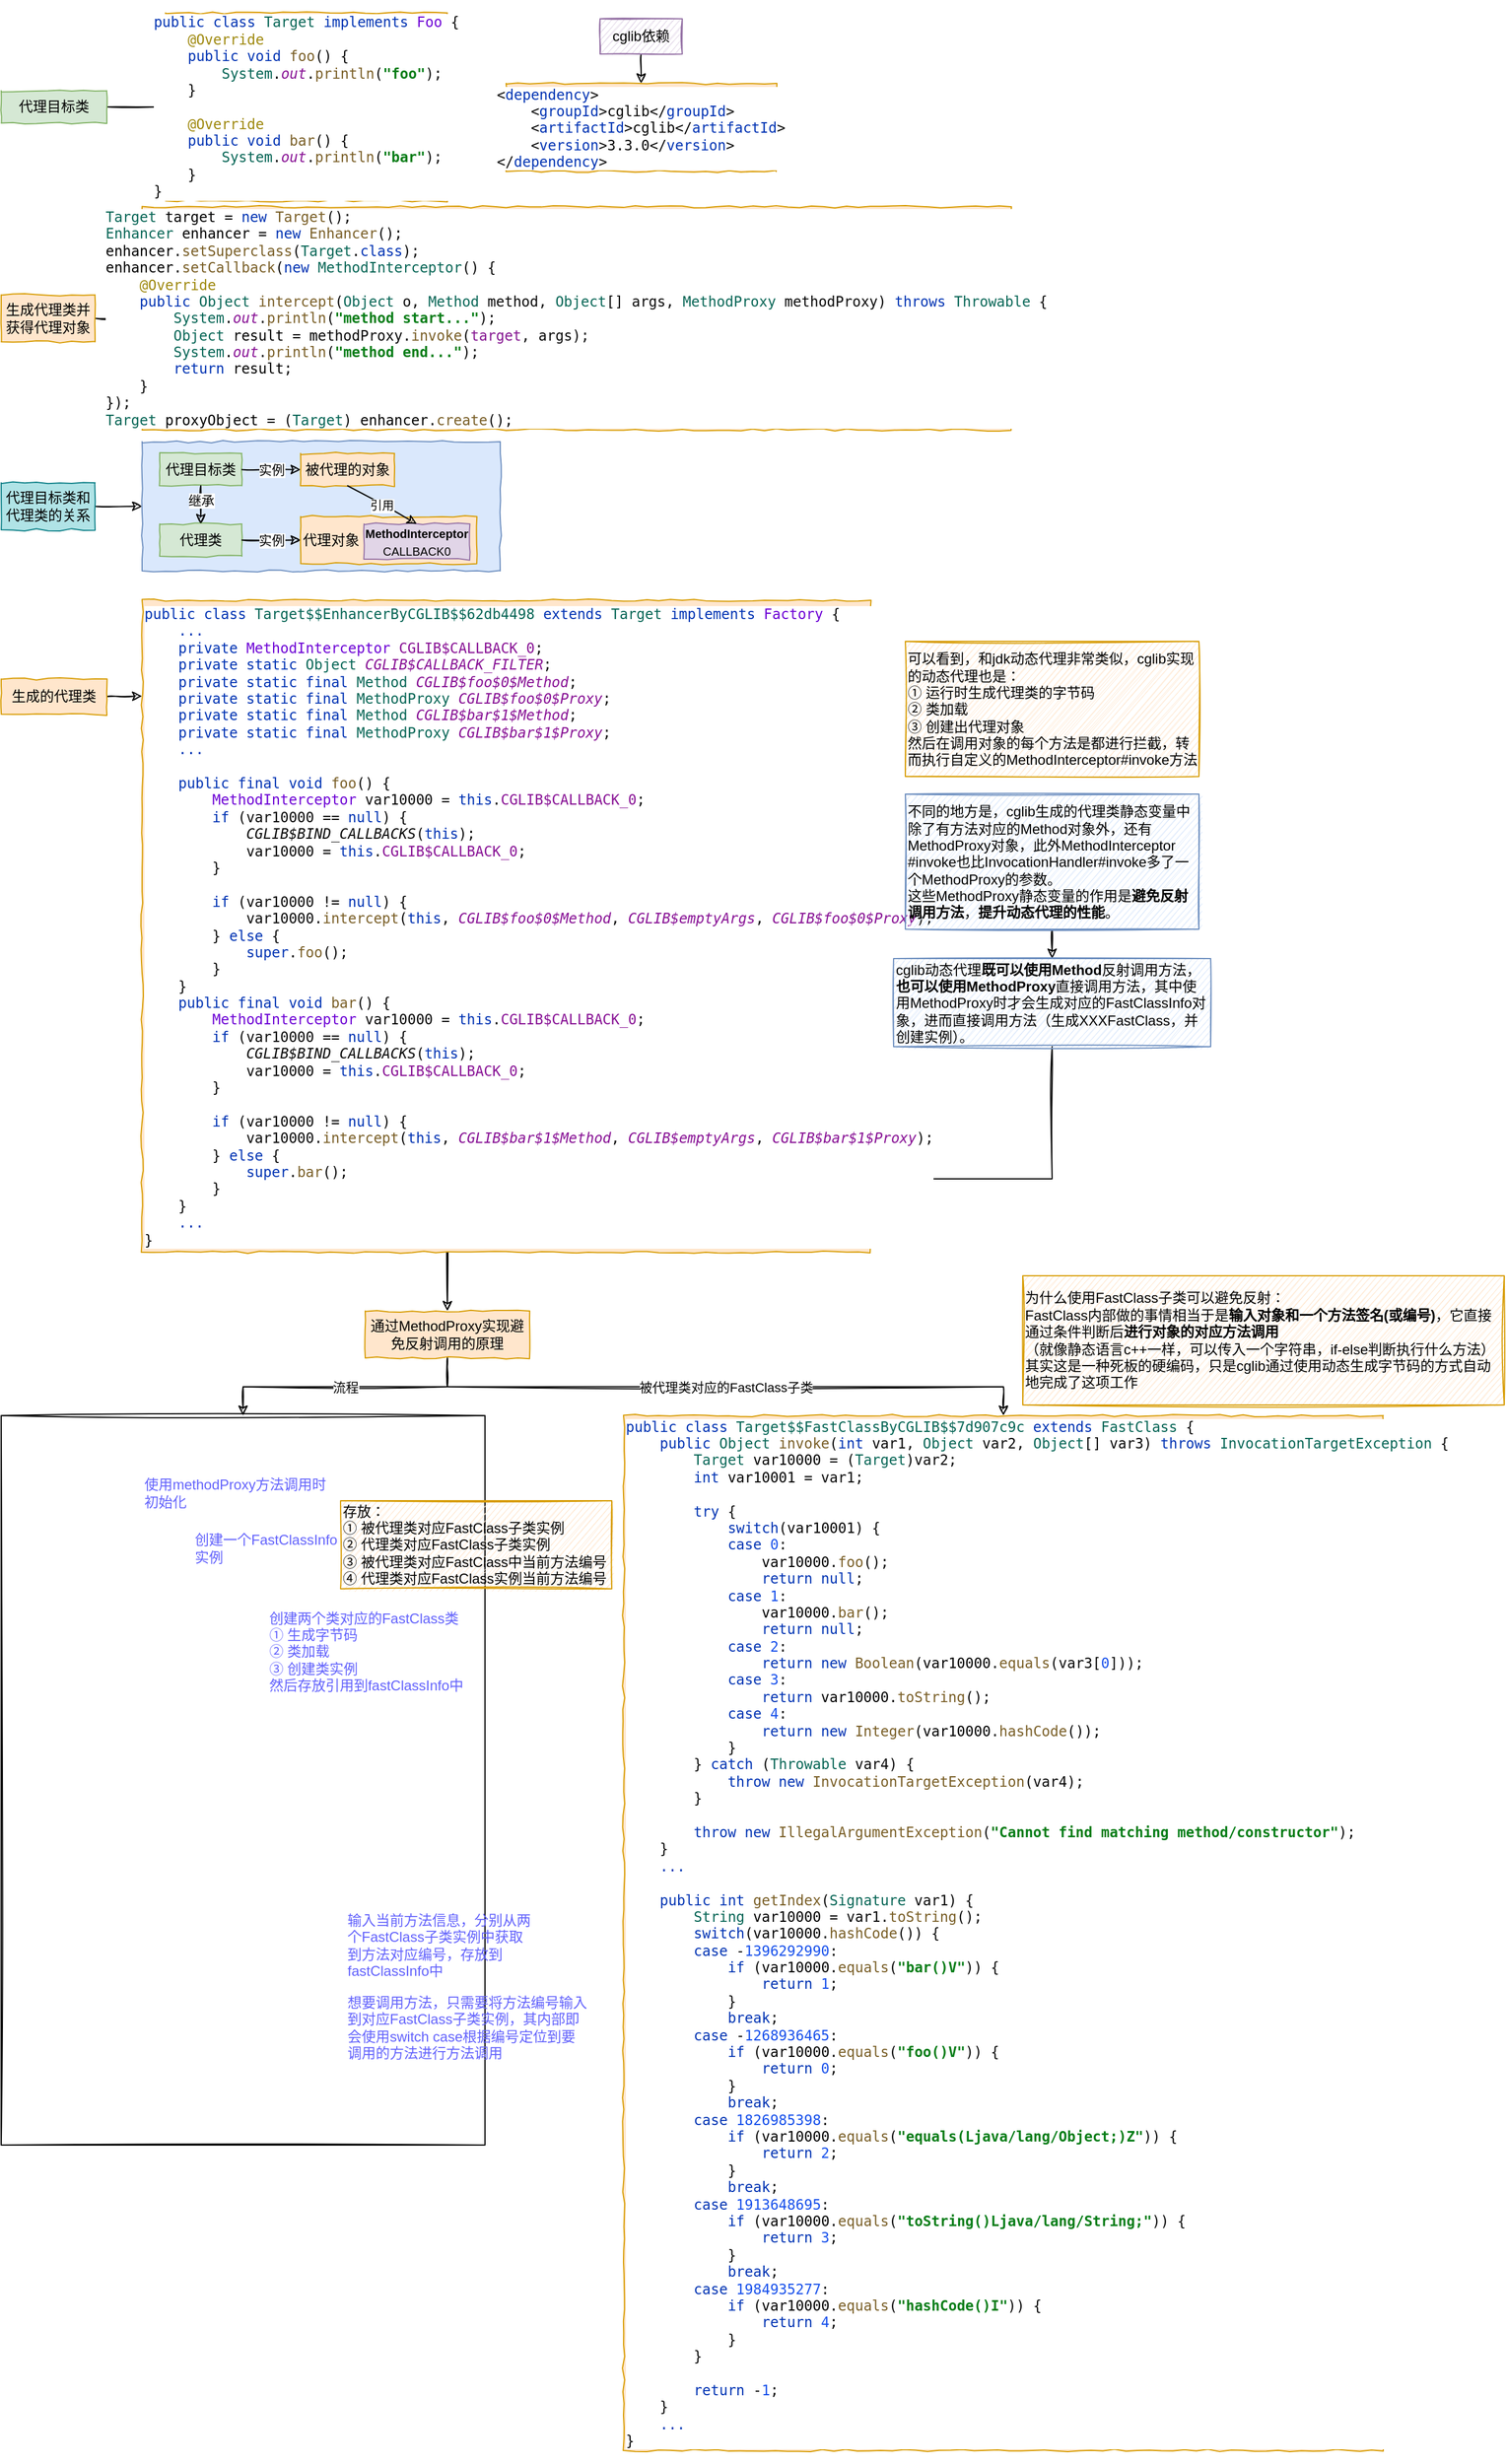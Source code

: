 <mxfile>
    <diagram id="gyhuzlX4sD1YpIZRbeLN" name="第 1 页">
        <mxGraphModel dx="1071" dy="782" grid="1" gridSize="10" guides="1" tooltips="1" connect="1" arrows="1" fold="1" page="1" pageScale="1" pageWidth="827" pageHeight="1169" math="0" shadow="0">
            <root>
                <mxCell id="0"/>
                <mxCell id="1" parent="0"/>
                <mxCell id="35" style="edgeStyle=orthogonalEdgeStyle;sketch=1;html=1;exitX=0.5;exitY=1;exitDx=0;exitDy=0;entryX=0.5;entryY=0;entryDx=0;entryDy=0;fontSize=11;rounded=0;" parent="1" source="32" target="34" edge="1">
                    <mxGeometry relative="1" as="geometry"/>
                </mxCell>
                <mxCell id="4" style="edgeStyle=none;html=1;exitX=1;exitY=0.5;exitDx=0;exitDy=0;entryX=0;entryY=0.5;entryDx=0;entryDy=0;fontSize=11;sketch=1;" parent="1" source="2" target="3" edge="1">
                    <mxGeometry relative="1" as="geometry"/>
                </mxCell>
                <mxCell id="2" value="代理目标类" style="rounded=0;whiteSpace=wrap;html=1;fillColor=#d5e8d4;strokeColor=#82b366;comic=1;" parent="1" vertex="1">
                    <mxGeometry x="40" y="81.25" width="90" height="27.5" as="geometry"/>
                </mxCell>
                <mxCell id="3" value="&lt;pre style=&quot;background-color: rgb(255 , 255 , 255)&quot;&gt;&lt;div style=&quot;color: rgb(8 , 8 , 8) ; font-family: &amp;#34;consolas&amp;#34; , monospace ; text-align: left&quot;&gt;&lt;pre style=&quot;font-family: &amp;#34;consolas&amp;#34; , monospace&quot;&gt;&lt;span style=&quot;color: #0033b3&quot;&gt;public class &lt;/span&gt;&lt;span style=&quot;color: #066555&quot;&gt;Target &lt;/span&gt;&lt;span style=&quot;color: #0033b3&quot;&gt;implements &lt;/span&gt;&lt;span style=&quot;color: #6c00d5&quot;&gt;Foo &lt;/span&gt;{&lt;br&gt;    &lt;span style=&quot;color: #9e880d&quot;&gt;@Override&lt;br&gt;&lt;/span&gt;&lt;span style=&quot;color: #9e880d&quot;&gt;    &lt;/span&gt;&lt;span style=&quot;color: #0033b3&quot;&gt;public void &lt;/span&gt;&lt;span style=&quot;color: #795e26&quot;&gt;foo&lt;/span&gt;() {&lt;br&gt;        &lt;span style=&quot;color: #066555&quot;&gt;System&lt;/span&gt;.&lt;span style=&quot;color: #871094 ; font-style: italic&quot;&gt;out&lt;/span&gt;.&lt;span style=&quot;color: #795e26&quot;&gt;println&lt;/span&gt;(&lt;span style=&quot;color: #067d17 ; font-weight: bold&quot;&gt;&quot;foo&quot;&lt;/span&gt;);&lt;br&gt;    }&lt;br&gt;&lt;br&gt;    &lt;span style=&quot;color: #9e880d&quot;&gt;@Override&lt;br&gt;&lt;/span&gt;&lt;span style=&quot;color: #9e880d&quot;&gt;    &lt;/span&gt;&lt;span style=&quot;color: #0033b3&quot;&gt;public void &lt;/span&gt;&lt;span style=&quot;color: #795e26&quot;&gt;bar&lt;/span&gt;() {&lt;br&gt;        &lt;span style=&quot;color: #066555&quot;&gt;System&lt;/span&gt;.&lt;span style=&quot;color: #871094 ; font-style: italic&quot;&gt;out&lt;/span&gt;.&lt;span style=&quot;color: #795e26&quot;&gt;println&lt;/span&gt;(&lt;span style=&quot;color: #067d17 ; font-weight: bold&quot;&gt;&quot;bar&quot;&lt;/span&gt;);&lt;br&gt;    }&lt;br&gt;}&lt;br&gt;&lt;/pre&gt;&lt;/div&gt;&lt;/pre&gt;" style="rounded=0;whiteSpace=wrap;html=1;fillColor=#ffe6cc;strokeColor=#d79b00;comic=1;" parent="1" vertex="1">
                    <mxGeometry x="180" y="15" width="240" height="160" as="geometry"/>
                </mxCell>
                <mxCell id="8" style="edgeStyle=none;sketch=1;html=1;exitX=0.5;exitY=1;exitDx=0;exitDy=0;entryX=0.5;entryY=0;entryDx=0;entryDy=0;fontSize=11;" parent="1" source="5" target="7" edge="1">
                    <mxGeometry relative="1" as="geometry"/>
                </mxCell>
                <mxCell id="5" value="cglib依赖" style="rounded=0;whiteSpace=wrap;html=1;fillColor=#e1d5e7;strokeColor=#9673a6;comic=1;sketch=1;" parent="1" vertex="1">
                    <mxGeometry x="550" y="20" width="70" height="30" as="geometry"/>
                </mxCell>
                <mxCell id="7" value="&lt;pre style=&quot;background-color: rgb(255 , 255 , 255)&quot;&gt;&lt;div style=&quot;color: rgb(8 , 8 , 8) ; font-family: &amp;#34;consolas&amp;#34; , monospace ; font-size: 11px ; text-align: left&quot;&gt;&lt;pre style=&quot;font-family: &amp;#34;consolas&amp;#34; , monospace ; font-size: 12px&quot;&gt;&lt;pre style=&quot;font-family: &amp;#34;consolas&amp;#34; , monospace&quot;&gt;&amp;lt;&lt;span style=&quot;color: #0033b3&quot;&gt;dependency&lt;/span&gt;&amp;gt;&lt;br&gt;    &amp;lt;&lt;span style=&quot;color: #0033b3&quot;&gt;groupId&lt;/span&gt;&amp;gt;cglib&amp;lt;/&lt;span style=&quot;color: #0033b3&quot;&gt;groupId&lt;/span&gt;&amp;gt;&lt;br&gt;    &amp;lt;&lt;span style=&quot;color: #0033b3&quot;&gt;artifactId&lt;/span&gt;&amp;gt;cglib&amp;lt;/&lt;span style=&quot;color: #0033b3&quot;&gt;artifactId&lt;/span&gt;&amp;gt;&lt;br&gt;    &amp;lt;&lt;span style=&quot;color: #0033b3&quot;&gt;version&lt;/span&gt;&amp;gt;3.3.0&amp;lt;/&lt;span style=&quot;color: #0033b3&quot;&gt;version&lt;/span&gt;&amp;gt;&lt;br&gt;&amp;lt;/&lt;span style=&quot;color: #0033b3&quot;&gt;dependency&lt;/span&gt;&amp;gt;&lt;/pre&gt;&lt;/pre&gt;&lt;/div&gt;&lt;/pre&gt;" style="rounded=0;whiteSpace=wrap;html=1;fillColor=#ffe6cc;strokeColor=#d79b00;comic=1;" parent="1" vertex="1">
                    <mxGeometry x="470" y="75" width="230" height="75" as="geometry"/>
                </mxCell>
                <mxCell id="11" style="edgeStyle=none;sketch=1;html=1;exitX=1;exitY=0.5;exitDx=0;exitDy=0;entryX=0;entryY=0.5;entryDx=0;entryDy=0;fontSize=11;" parent="1" source="9" target="10" edge="1">
                    <mxGeometry relative="1" as="geometry"/>
                </mxCell>
                <mxCell id="9" value="生成代理类并获得代理对象" style="rounded=0;whiteSpace=wrap;html=1;fillColor=#ffe6cc;strokeColor=#d79b00;comic=1;" parent="1" vertex="1">
                    <mxGeometry x="40" y="255" width="80" height="40" as="geometry"/>
                </mxCell>
                <mxCell id="10" value="&lt;pre style=&quot;background-color: rgb(255 , 255 , 255)&quot;&gt;&lt;div style=&quot;color: rgb(8 , 8 , 8) ; font-family: &amp;#34;consolas&amp;#34; , monospace ; font-size: 11px ; text-align: left&quot;&gt;&lt;pre style=&quot;font-family: &amp;#34;consolas&amp;#34; , monospace ; font-size: 12px&quot;&gt;&lt;pre style=&quot;font-family: &amp;#34;consolas&amp;#34; , monospace&quot;&gt;&lt;span style=&quot;color: #066555&quot;&gt;Target &lt;/span&gt;&lt;span style=&quot;color: #000000&quot;&gt;target &lt;/span&gt;= &lt;span style=&quot;color: #0033b3&quot;&gt;new &lt;/span&gt;&lt;span style=&quot;color: #795e26&quot;&gt;Target&lt;/span&gt;();&lt;br&gt;&lt;span style=&quot;color: #066555&quot;&gt;Enhancer &lt;/span&gt;&lt;span style=&quot;color: #000000&quot;&gt;enhancer &lt;/span&gt;= &lt;span style=&quot;color: #0033b3&quot;&gt;new &lt;/span&gt;&lt;span style=&quot;color: #795e26&quot;&gt;Enhancer&lt;/span&gt;();&lt;br&gt;&lt;span style=&quot;color: #000000&quot;&gt;enhancer&lt;/span&gt;.&lt;span style=&quot;color: #795e26&quot;&gt;setSuperclass&lt;/span&gt;(&lt;span style=&quot;color: #066555&quot;&gt;Target&lt;/span&gt;.&lt;span style=&quot;color: #0033b3&quot;&gt;class&lt;/span&gt;);&lt;br&gt;&lt;span style=&quot;color: #000000&quot;&gt;enhancer&lt;/span&gt;.&lt;span style=&quot;color: #795e26&quot;&gt;setCallback&lt;/span&gt;(&lt;span style=&quot;color: #0033b3&quot;&gt;new &lt;/span&gt;&lt;span style=&quot;color: #066555&quot;&gt;MethodInterceptor&lt;/span&gt;() {&lt;br&gt;    &lt;span style=&quot;color: #9e880d&quot;&gt;@Override&lt;br&gt;&lt;/span&gt;&lt;span style=&quot;color: #9e880d&quot;&gt;    &lt;/span&gt;&lt;span style=&quot;color: #0033b3&quot;&gt;public &lt;/span&gt;&lt;span style=&quot;color: #066555&quot;&gt;Object &lt;/span&gt;&lt;span style=&quot;color: #795e26&quot;&gt;intercept&lt;/span&gt;(&lt;span style=&quot;color: #066555&quot;&gt;Object &lt;/span&gt;o, &lt;span style=&quot;color: #066555&quot;&gt;Method &lt;/span&gt;method, &lt;span style=&quot;color: #066555&quot;&gt;Object&lt;/span&gt;[] args, &lt;span style=&quot;color: #066555&quot;&gt;MethodProxy &lt;/span&gt;methodProxy) &lt;span style=&quot;color: #0033b3&quot;&gt;throws &lt;/span&gt;&lt;span style=&quot;color: #066555&quot;&gt;Throwable &lt;/span&gt;{&lt;br&gt;        &lt;span style=&quot;color: #066555&quot;&gt;System&lt;/span&gt;.&lt;span style=&quot;color: #871094 ; font-style: italic&quot;&gt;out&lt;/span&gt;.&lt;span style=&quot;color: #795e26&quot;&gt;println&lt;/span&gt;(&lt;span style=&quot;color: #067d17 ; font-weight: bold&quot;&gt;&quot;method start...&quot;&lt;/span&gt;);&lt;br&gt;        &lt;span style=&quot;color: #066555&quot;&gt;Object &lt;/span&gt;&lt;span style=&quot;color: #000000&quot;&gt;result &lt;/span&gt;= methodProxy.&lt;span style=&quot;color: #795e26&quot;&gt;invoke&lt;/span&gt;(&lt;span style=&quot;color: #851691&quot;&gt;target&lt;/span&gt;, args);&lt;br&gt;        &lt;span style=&quot;color: #066555&quot;&gt;System&lt;/span&gt;.&lt;span style=&quot;color: #871094 ; font-style: italic&quot;&gt;out&lt;/span&gt;.&lt;span style=&quot;color: #795e26&quot;&gt;println&lt;/span&gt;(&lt;span style=&quot;color: #067d17 ; font-weight: bold&quot;&gt;&quot;method end...&quot;&lt;/span&gt;);&lt;br&gt;        &lt;span style=&quot;color: #0033b3&quot;&gt;return &lt;/span&gt;&lt;span style=&quot;color: #000000&quot;&gt;result&lt;/span&gt;;&lt;br&gt;    }&lt;br&gt;});&lt;br&gt;&lt;span style=&quot;color: #066555&quot;&gt;Target &lt;/span&gt;&lt;span style=&quot;color: #000000&quot;&gt;proxyObject &lt;/span&gt;= (&lt;span style=&quot;color: #066555&quot;&gt;Target&lt;/span&gt;) &lt;span style=&quot;color: #000000&quot;&gt;enhancer&lt;/span&gt;.&lt;span style=&quot;color: #795e26&quot;&gt;create&lt;/span&gt;();&lt;/pre&gt;&lt;/pre&gt;&lt;/div&gt;&lt;/pre&gt;" style="rounded=0;whiteSpace=wrap;html=1;fillColor=#ffe6cc;strokeColor=#d79b00;comic=1;" parent="1" vertex="1">
                    <mxGeometry x="160" y="180" width="740" height="190" as="geometry"/>
                </mxCell>
                <mxCell id="25" style="edgeStyle=none;sketch=1;html=1;exitX=1;exitY=0.5;exitDx=0;exitDy=0;entryX=0;entryY=0.5;entryDx=0;entryDy=0;fontSize=10;" parent="1" source="12" target="13" edge="1">
                    <mxGeometry relative="1" as="geometry"/>
                </mxCell>
                <mxCell id="12" value="代理目标类和代理类的关系" style="rounded=0;whiteSpace=wrap;html=1;fillColor=#b0e3e6;strokeColor=#0e8088;comic=1;" parent="1" vertex="1">
                    <mxGeometry x="40" y="415" width="80" height="40" as="geometry"/>
                </mxCell>
                <mxCell id="24" value="" style="group" parent="1" vertex="1" connectable="0">
                    <mxGeometry x="160" y="380" width="305" height="110" as="geometry"/>
                </mxCell>
                <mxCell id="13" value="" style="rounded=0;whiteSpace=wrap;html=1;fillColor=#dae8fc;strokeColor=#6c8ebf;comic=1;" parent="24" vertex="1">
                    <mxGeometry width="305" height="110" as="geometry"/>
                </mxCell>
                <mxCell id="14" value="代理目标类" style="rounded=0;whiteSpace=wrap;html=1;fillColor=#d5e8d4;strokeColor=#82b366;comic=1;" parent="24" vertex="1">
                    <mxGeometry x="15" y="10" width="70" height="27.5" as="geometry"/>
                </mxCell>
                <mxCell id="15" value="代理类" style="rounded=0;whiteSpace=wrap;html=1;fillColor=#d5e8d4;strokeColor=#82b366;comic=1;" parent="24" vertex="1">
                    <mxGeometry x="15" y="70" width="70" height="27.5" as="geometry"/>
                </mxCell>
                <mxCell id="16" value="继承" style="edgeStyle=none;sketch=1;html=1;exitX=0.5;exitY=1;exitDx=0;exitDy=0;entryX=0.5;entryY=0;entryDx=0;entryDy=0;fontSize=11;" parent="24" source="14" target="15" edge="1">
                    <mxGeometry x="-0.231" relative="1" as="geometry">
                        <mxPoint as="offset"/>
                    </mxGeometry>
                </mxCell>
                <mxCell id="18" value="被代理的对象" style="rounded=0;whiteSpace=wrap;html=1;fillColor=#ffe6cc;strokeColor=#d79b00;comic=1;" parent="24" vertex="1">
                    <mxGeometry x="135" y="10" width="80" height="27.5" as="geometry"/>
                </mxCell>
                <mxCell id="19" value="实例" style="edgeStyle=none;sketch=1;html=1;exitX=1;exitY=0.5;exitDx=0;exitDy=0;entryX=0;entryY=0.5;entryDx=0;entryDy=0;fontSize=11;" parent="24" source="14" target="18" edge="1">
                    <mxGeometry relative="1" as="geometry"/>
                </mxCell>
                <mxCell id="20" value="代理对象" style="rounded=0;whiteSpace=wrap;html=1;fillColor=#ffe6cc;strokeColor=#d79b00;comic=1;align=left;" parent="24" vertex="1">
                    <mxGeometry x="135" y="63.75" width="150" height="40" as="geometry"/>
                </mxCell>
                <mxCell id="21" value="实例" style="edgeStyle=none;sketch=1;html=1;exitX=1;exitY=0.5;exitDx=0;exitDy=0;entryX=0;entryY=0.5;entryDx=0;entryDy=0;fontSize=11;" parent="24" source="15" target="20" edge="1">
                    <mxGeometry relative="1" as="geometry"/>
                </mxCell>
                <mxCell id="22" value="&lt;font style=&quot;font-size: 10px&quot;&gt;&lt;b&gt;MethodInterceptor&lt;/b&gt;&lt;br&gt;CALLBACK0&lt;/font&gt;" style="rounded=0;whiteSpace=wrap;html=1;fillColor=#e1d5e7;strokeColor=#9673a6;comic=1;" parent="24" vertex="1">
                    <mxGeometry x="189" y="70" width="90" height="30" as="geometry"/>
                </mxCell>
                <mxCell id="23" value="引用" style="edgeStyle=none;sketch=1;html=1;exitX=0.5;exitY=1;exitDx=0;exitDy=0;entryX=0.5;entryY=0;entryDx=0;entryDy=0;fontSize=10;" parent="24" source="18" target="22" edge="1">
                    <mxGeometry relative="1" as="geometry"/>
                </mxCell>
                <mxCell id="28" style="edgeStyle=none;sketch=1;html=1;exitX=1;exitY=0.5;exitDx=0;exitDy=0;entryX=0;entryY=0.147;entryDx=0;entryDy=0;entryPerimeter=0;fontSize=11;" parent="1" source="26" target="27" edge="1">
                    <mxGeometry relative="1" as="geometry"/>
                </mxCell>
                <mxCell id="26" value="生成的代理类" style="rounded=0;whiteSpace=wrap;html=1;fillColor=#ffe6cc;strokeColor=#d79b00;comic=1;" parent="1" vertex="1">
                    <mxGeometry x="40" y="582" width="90" height="30" as="geometry"/>
                </mxCell>
                <mxCell id="27" value="&lt;pre style=&quot;background-color: rgb(255 , 255 , 255) ; font-family: &amp;#34;consolas&amp;#34; , monospace&quot;&gt;&lt;span style=&quot;color: rgb(8 , 8 , 8)&quot;&gt;&lt;span style=&quot;color: #0033b3&quot;&gt;public class &lt;/span&gt;&lt;span style=&quot;color: #066555&quot;&gt;Target$$EnhancerByCGLIB$$62db4498 &lt;/span&gt;&lt;span style=&quot;color: #0033b3&quot;&gt;extends &lt;/span&gt;&lt;span style=&quot;color: #066555&quot;&gt;Target &lt;/span&gt;&lt;span style=&quot;color: #0033b3&quot;&gt;implements &lt;/span&gt;&lt;span style=&quot;color: #6c00d5&quot;&gt;Factory &lt;/span&gt;{&lt;br&gt;    &lt;/span&gt;&lt;font color=&quot;#0033b3&quot; style=&quot;font-size: 12px&quot;&gt;...&lt;/font&gt;&lt;font color=&quot;#080808&quot; style=&quot;font-size: 12px&quot;&gt;&lt;br&gt;    &lt;/font&gt;&lt;span style=&quot;color: rgb(0 , 51 , 179)&quot;&gt;private &lt;/span&gt;&lt;span style=&quot;color: rgb(108 , 0 , 213)&quot;&gt;MethodInterceptor &lt;/span&gt;&lt;span style=&quot;color: rgb(135 , 16 , 148)&quot;&gt;CGLIB$CALLBACK_0&lt;/span&gt;&lt;font color=&quot;#080808&quot; style=&quot;font-size: 12px&quot;&gt;;&lt;br&gt;    &lt;/font&gt;&lt;span style=&quot;color: rgb(0 , 51 , 179)&quot;&gt;private static &lt;/span&gt;&lt;span style=&quot;color: rgb(6 , 101 , 85)&quot;&gt;Object &lt;/span&gt;&lt;span style=&quot;color: rgb(135 , 16 , 148) ; font-style: italic&quot;&gt;CGLIB$CALLBACK_FILTER&lt;/span&gt;&lt;font color=&quot;#080808&quot; style=&quot;font-size: 12px&quot;&gt;;&lt;br&gt;    &lt;/font&gt;&lt;span style=&quot;color: rgb(0 , 51 , 179)&quot;&gt;private static final &lt;/span&gt;&lt;span style=&quot;color: rgb(6 , 101 , 85)&quot;&gt;Method &lt;/span&gt;&lt;span style=&quot;color: rgb(135 , 16 , 148) ; font-style: italic&quot;&gt;CGLIB$foo$0$Method&lt;/span&gt;&lt;font color=&quot;#080808&quot; style=&quot;font-size: 12px&quot;&gt;;&lt;br&gt;    &lt;/font&gt;&lt;span style=&quot;color: rgb(0 , 51 , 179)&quot;&gt;private static final &lt;/span&gt;&lt;span style=&quot;color: rgb(6 , 101 , 85)&quot;&gt;MethodProxy &lt;/span&gt;&lt;span style=&quot;color: rgb(135 , 16 , 148) ; font-style: italic&quot;&gt;CGLIB$foo$0$Proxy&lt;/span&gt;&lt;font color=&quot;#080808&quot; style=&quot;font-size: 12px&quot;&gt;;&lt;/font&gt;&lt;font color=&quot;#080808&quot; style=&quot;font-size: 12px&quot;&gt;&lt;br&gt;    &lt;/font&gt;&lt;span style=&quot;color: rgb(0 , 51 , 179)&quot;&gt;private static final &lt;/span&gt;&lt;span style=&quot;color: rgb(6 , 101 , 85)&quot;&gt;Method &lt;/span&gt;&lt;span style=&quot;color: rgb(135 , 16 , 148) ; font-style: italic&quot;&gt;CGLIB$bar$1$Method&lt;/span&gt;&lt;font color=&quot;#080808&quot; style=&quot;font-size: 12px&quot;&gt;;&lt;br&gt;    &lt;/font&gt;&lt;span style=&quot;color: rgb(0 , 51 , 179)&quot;&gt;private static final &lt;/span&gt;&lt;span style=&quot;color: rgb(6 , 101 , 85)&quot;&gt;MethodProxy &lt;/span&gt;&lt;span style=&quot;color: rgb(135 , 16 , 148) ; font-style: italic&quot;&gt;CGLIB$bar$1$Proxy&lt;/span&gt;&lt;font color=&quot;#080808&quot; style=&quot;font-size: 12px&quot;&gt;;&lt;br&gt;    &lt;/font&gt;&lt;font color=&quot;#0033b3&quot; style=&quot;font-size: 12px&quot;&gt;...&lt;/font&gt;&lt;font color=&quot;#080808&quot; style=&quot;font-size: 12px&quot;&gt;&lt;br&gt;&lt;/font&gt;&lt;font color=&quot;#080808&quot; style=&quot;font-size: 12px&quot;&gt;&lt;br&gt;    &lt;/font&gt;&lt;span style=&quot;color: rgb(0 , 51 , 179)&quot;&gt;public final void &lt;/span&gt;&lt;span style=&quot;color: rgb(121 , 94 , 38)&quot;&gt;foo&lt;/span&gt;&lt;font color=&quot;#080808&quot; style=&quot;font-size: 12px&quot;&gt;() {&lt;br&gt;        &lt;/font&gt;&lt;span style=&quot;color: rgb(108 , 0 , 213)&quot;&gt;MethodInterceptor &lt;/span&gt;&lt;font color=&quot;#080808&quot; style=&quot;font-size: 12px&quot;&gt;var10000 = &lt;/font&gt;&lt;span style=&quot;color: rgb(0 , 51 , 179)&quot;&gt;this&lt;/span&gt;&lt;font color=&quot;#080808&quot; style=&quot;font-size: 12px&quot;&gt;.&lt;/font&gt;&lt;span style=&quot;color: rgb(135 , 16 , 148)&quot;&gt;CGLIB$CALLBACK_0&lt;/span&gt;&lt;font color=&quot;#080808&quot; style=&quot;font-size: 12px&quot;&gt;;&lt;br&gt;        &lt;/font&gt;&lt;span style=&quot;color: rgb(0 , 51 , 179)&quot;&gt;if &lt;/span&gt;&lt;font color=&quot;#080808&quot; style=&quot;font-size: 12px&quot;&gt;(var10000 == &lt;/font&gt;&lt;span style=&quot;color: rgb(0 , 51 , 179)&quot;&gt;null&lt;/span&gt;&lt;font color=&quot;#080808&quot; style=&quot;font-size: 12px&quot;&gt;) {&lt;br&gt;            &lt;/font&gt;&lt;span style=&quot;color: rgb(8 , 8 , 8) ; font-style: italic&quot;&gt;CGLIB$BIND_CALLBACKS&lt;/span&gt;&lt;font color=&quot;#080808&quot; style=&quot;font-size: 12px&quot;&gt;(&lt;/font&gt;&lt;span style=&quot;color: rgb(0 , 51 , 179)&quot;&gt;this&lt;/span&gt;&lt;font color=&quot;#080808&quot; style=&quot;font-size: 12px&quot;&gt;);&lt;br&gt;            var10000 = &lt;/font&gt;&lt;span style=&quot;color: rgb(0 , 51 , 179)&quot;&gt;this&lt;/span&gt;&lt;font color=&quot;#080808&quot; style=&quot;font-size: 12px&quot;&gt;.&lt;/font&gt;&lt;span style=&quot;color: rgb(135 , 16 , 148)&quot;&gt;CGLIB$CALLBACK_0&lt;/span&gt;&lt;font color=&quot;#080808&quot; style=&quot;font-size: 12px&quot;&gt;;&lt;br&gt;        }&lt;br&gt;&lt;br&gt;        &lt;/font&gt;&lt;span style=&quot;color: rgb(0 , 51 , 179)&quot;&gt;if &lt;/span&gt;&lt;font color=&quot;#080808&quot; style=&quot;font-size: 12px&quot;&gt;(var10000 != &lt;/font&gt;&lt;span style=&quot;color: rgb(0 , 51 , 179)&quot;&gt;null&lt;/span&gt;&lt;font color=&quot;#080808&quot; style=&quot;font-size: 12px&quot;&gt;) {&lt;br&gt;            var10000.&lt;/font&gt;&lt;span style=&quot;color: rgb(121 , 94 , 38)&quot;&gt;intercept&lt;/span&gt;&lt;font color=&quot;#080808&quot; style=&quot;font-size: 12px&quot;&gt;(&lt;/font&gt;&lt;span style=&quot;color: rgb(0 , 51 , 179)&quot;&gt;this&lt;/span&gt;&lt;font color=&quot;#080808&quot; style=&quot;font-size: 12px&quot;&gt;, &lt;/font&gt;&lt;span style=&quot;color: rgb(135 , 16 , 148) ; font-style: italic&quot;&gt;CGLIB$foo$0$Method&lt;/span&gt;&lt;font color=&quot;#080808&quot; style=&quot;font-size: 12px&quot;&gt;, &lt;/font&gt;&lt;span style=&quot;color: rgb(135 , 16 , 148) ; font-style: italic&quot;&gt;CGLIB$emptyArgs&lt;/span&gt;&lt;font color=&quot;#080808&quot; style=&quot;font-size: 12px&quot;&gt;, &lt;/font&gt;&lt;span style=&quot;color: rgb(135 , 16 , 148) ; font-style: italic&quot;&gt;CGLIB$foo$0$Proxy&lt;/span&gt;&lt;font color=&quot;#080808&quot; style=&quot;font-size: 12px&quot;&gt;);&lt;br&gt;        } &lt;/font&gt;&lt;span style=&quot;color: rgb(0 , 51 , 179)&quot;&gt;else &lt;/span&gt;&lt;font color=&quot;#080808&quot; style=&quot;font-size: 12px&quot;&gt;{&lt;br&gt;            &lt;/font&gt;&lt;span style=&quot;color: rgb(0 , 51 , 179)&quot;&gt;super&lt;/span&gt;&lt;font color=&quot;#080808&quot; style=&quot;font-size: 12px&quot;&gt;.&lt;/font&gt;&lt;span style=&quot;color: rgb(121 , 94 , 38)&quot;&gt;foo&lt;/span&gt;&lt;font color=&quot;#080808&quot; style=&quot;font-size: 12px&quot;&gt;();&lt;br&gt;        }&lt;br&gt;    }&lt;br&gt;    &lt;/font&gt;&lt;span style=&quot;color: rgb(0 , 51 , 179)&quot;&gt;public final void &lt;/span&gt;&lt;span style=&quot;color: rgb(121 , 94 , 38)&quot;&gt;bar&lt;/span&gt;&lt;font color=&quot;#080808&quot; style=&quot;font-size: 12px&quot;&gt;() {&lt;br&gt;        &lt;/font&gt;&lt;span style=&quot;color: rgb(108 , 0 , 213)&quot;&gt;MethodInterceptor &lt;/span&gt;&lt;font color=&quot;#080808&quot; style=&quot;font-size: 12px&quot;&gt;var10000 = &lt;/font&gt;&lt;span style=&quot;color: rgb(0 , 51 , 179)&quot;&gt;this&lt;/span&gt;&lt;font color=&quot;#080808&quot; style=&quot;font-size: 12px&quot;&gt;.&lt;/font&gt;&lt;span style=&quot;color: rgb(135 , 16 , 148)&quot;&gt;CGLIB$CALLBACK_0&lt;/span&gt;&lt;font color=&quot;#080808&quot; style=&quot;font-size: 12px&quot;&gt;;&lt;br&gt;        &lt;/font&gt;&lt;span style=&quot;color: rgb(0 , 51 , 179)&quot;&gt;if &lt;/span&gt;&lt;font color=&quot;#080808&quot; style=&quot;font-size: 12px&quot;&gt;(var10000 == &lt;/font&gt;&lt;span style=&quot;color: rgb(0 , 51 , 179)&quot;&gt;null&lt;/span&gt;&lt;font color=&quot;#080808&quot; style=&quot;font-size: 12px&quot;&gt;) {&lt;br&gt;            &lt;/font&gt;&lt;span style=&quot;color: rgb(8 , 8 , 8) ; font-style: italic&quot;&gt;CGLIB$BIND_CALLBACKS&lt;/span&gt;&lt;font color=&quot;#080808&quot; style=&quot;font-size: 12px&quot;&gt;(&lt;/font&gt;&lt;span style=&quot;color: rgb(0 , 51 , 179)&quot;&gt;this&lt;/span&gt;&lt;font color=&quot;#080808&quot; style=&quot;font-size: 12px&quot;&gt;);&lt;br&gt;            var10000 = &lt;/font&gt;&lt;span style=&quot;color: rgb(0 , 51 , 179)&quot;&gt;this&lt;/span&gt;&lt;font color=&quot;#080808&quot; style=&quot;font-size: 12px&quot;&gt;.&lt;/font&gt;&lt;span style=&quot;color: rgb(135 , 16 , 148)&quot;&gt;CGLIB$CALLBACK_0&lt;/span&gt;&lt;font color=&quot;#080808&quot; style=&quot;font-size: 12px&quot;&gt;;&lt;br&gt;        }&lt;br&gt;&lt;br&gt;        &lt;/font&gt;&lt;span style=&quot;color: rgb(0 , 51 , 179)&quot;&gt;if &lt;/span&gt;&lt;font color=&quot;#080808&quot; style=&quot;font-size: 12px&quot;&gt;(var10000 != &lt;/font&gt;&lt;span style=&quot;color: rgb(0 , 51 , 179)&quot;&gt;null&lt;/span&gt;&lt;font color=&quot;#080808&quot; style=&quot;font-size: 12px&quot;&gt;) {&lt;br&gt;            var10000.&lt;/font&gt;&lt;span style=&quot;color: rgb(121 , 94 , 38)&quot;&gt;intercept&lt;/span&gt;&lt;font color=&quot;#080808&quot; style=&quot;font-size: 12px&quot;&gt;(&lt;/font&gt;&lt;span style=&quot;color: rgb(0 , 51 , 179)&quot;&gt;this&lt;/span&gt;&lt;font color=&quot;#080808&quot; style=&quot;font-size: 12px&quot;&gt;, &lt;/font&gt;&lt;span style=&quot;color: rgb(135 , 16 , 148) ; font-style: italic&quot;&gt;CGLIB$bar$1$Method&lt;/span&gt;&lt;font color=&quot;#080808&quot; style=&quot;font-size: 12px&quot;&gt;, &lt;/font&gt;&lt;span style=&quot;color: rgb(135 , 16 , 148) ; font-style: italic&quot;&gt;CGLIB$emptyArgs&lt;/span&gt;&lt;font color=&quot;#080808&quot; style=&quot;font-size: 12px&quot;&gt;, &lt;/font&gt;&lt;span style=&quot;color: rgb(135 , 16 , 148) ; font-style: italic&quot;&gt;CGLIB$bar$1$Proxy&lt;/span&gt;&lt;font color=&quot;#080808&quot; style=&quot;font-size: 12px&quot;&gt;);&lt;br&gt;        } &lt;/font&gt;&lt;span style=&quot;color: rgb(0 , 51 , 179)&quot;&gt;else &lt;/span&gt;&lt;font color=&quot;#080808&quot; style=&quot;font-size: 12px&quot;&gt;{&lt;br&gt;            &lt;/font&gt;&lt;span style=&quot;color: rgb(0 , 51 , 179)&quot;&gt;super&lt;/span&gt;&lt;font color=&quot;#080808&quot; style=&quot;font-size: 12px&quot;&gt;.&lt;/font&gt;&lt;span style=&quot;color: rgb(121 , 94 , 38)&quot;&gt;bar&lt;/span&gt;&lt;font color=&quot;#080808&quot; style=&quot;font-size: 12px&quot;&gt;();&lt;br&gt;        }&lt;br&gt;    }&lt;br&gt;    &lt;/font&gt;&lt;font color=&quot;#0033b3&quot; style=&quot;font-size: 12px&quot;&gt;...&lt;/font&gt;&lt;font color=&quot;#080808&quot; style=&quot;font-size: 12px&quot;&gt;&lt;br&gt;}&lt;br&gt;&lt;/font&gt;&lt;/pre&gt;" style="rounded=0;whiteSpace=wrap;html=1;fillColor=#ffe6cc;strokeColor=#d79b00;comic=1;align=left;" parent="1" vertex="1">
                    <mxGeometry x="160" y="515" width="620" height="555" as="geometry"/>
                </mxCell>
                <mxCell id="29" value="可以看到，和jdk动态代理非常类似，cglib实现的动态代理也是：&lt;br&gt;① 运行时生成代理类的字节码&lt;br&gt;② 类加载&lt;br&gt;③ 创建出代理对象&lt;br&gt;然后在调用对象的每个方法是都进行拦截，转而执行自定义的MethodInterceptor#invoke方法" style="rounded=0;whiteSpace=wrap;html=1;fillColor=#ffe6cc;strokeColor=#d79b00;comic=1;sketch=1;align=left;" parent="1" vertex="1">
                    <mxGeometry x="810" y="550" width="250" height="115" as="geometry"/>
                </mxCell>
                <mxCell id="33" style="edgeStyle=none;sketch=1;html=1;exitX=0.5;exitY=1;exitDx=0;exitDy=0;entryX=0.5;entryY=0;entryDx=0;entryDy=0;fontSize=11;" parent="1" source="30" target="32" edge="1">
                    <mxGeometry relative="1" as="geometry"/>
                </mxCell>
                <mxCell id="30" value="&lt;font style=&quot;font-size: 12px&quot;&gt;不同的地方是，cglib生成的代理类静态变量中除了有方法对应的Method对象外，还有MethodProxy对象，此外MethodInterceptor #invoke也比InvocationHandler#invoke多了一个MethodProxy的参数。&lt;br&gt;这些MethodProxy静态变量的作用是&lt;b&gt;避免反射调用方法&lt;/b&gt;，&lt;b&gt;提升动态代理的性能&lt;/b&gt;。&lt;/font&gt;" style="rounded=0;whiteSpace=wrap;html=1;fillColor=#dae8fc;strokeColor=#6c8ebf;comic=1;sketch=1;align=left;" parent="1" vertex="1">
                    <mxGeometry x="810" y="680" width="250" height="115" as="geometry"/>
                </mxCell>
                <mxCell id="32" value="cglib动态代理&lt;b&gt;既可以使用Method&lt;/b&gt;反射调用方法，&lt;b&gt;也可以使用MethodProxy&lt;/b&gt;直接调用方法，其中使用MethodProxy时才会生成对应的FastClassInfo对象，进而直接调用方法（生成XXXFastClass，并创建实例）。" style="rounded=0;whiteSpace=wrap;html=1;fillColor=#dae8fc;strokeColor=#6c8ebf;comic=1;sketch=1;align=left;" parent="1" vertex="1">
                    <mxGeometry x="800" y="820" width="270" height="75" as="geometry"/>
                </mxCell>
                <mxCell id="37" value="流程" style="rounded=0;sketch=1;html=1;exitX=0.5;exitY=1;exitDx=0;exitDy=0;entryX=0.5;entryY=0;entryDx=0;entryDy=0;fontSize=11;edgeStyle=orthogonalEdgeStyle;" parent="1" source="34" target="36" edge="1">
                    <mxGeometry relative="1" as="geometry"/>
                </mxCell>
                <mxCell id="45" value="&lt;font color=&quot;#000000&quot;&gt;被代理类对应的FastClass子类&lt;/font&gt;" style="edgeStyle=orthogonalEdgeStyle;rounded=0;sketch=1;html=1;exitX=0.5;exitY=1;exitDx=0;exitDy=0;entryX=0.5;entryY=0;entryDx=0;entryDy=0;fontSize=11;fontColor=#6262FC;" parent="1" source="34" target="44" edge="1">
                    <mxGeometry relative="1" as="geometry"/>
                </mxCell>
                <mxCell id="34" value="通过MethodProxy实现避免反射调用的原理" style="rounded=0;whiteSpace=wrap;html=1;fillColor=#ffe6cc;strokeColor=#d79b00;comic=1;" parent="1" vertex="1">
                    <mxGeometry x="350" y="1120" width="140" height="40" as="geometry"/>
                </mxCell>
                <mxCell id="36" value="" style="shape=image;imageAspect=0;aspect=fixed;verticalLabelPosition=bottom;verticalAlign=top;comic=1;sketch=1;fontSize=11;image=https://codereaper-image-bed.oss-cn-shenzhen.aliyuncs.com/img/image-20220810165851414.png;imageBorder=default;" parent="1" vertex="1">
                    <mxGeometry x="40" y="1209" width="412.01" height="621" as="geometry"/>
                </mxCell>
                <mxCell id="38" value="&lt;font color=&quot;#6262fc&quot; style=&quot;font-size: 12px&quot;&gt;使用methodProxy方法调用时初始化&lt;/font&gt;" style="rounded=0;whiteSpace=wrap;html=1;fillColor=none;strokeColor=none;comic=1;align=left;" parent="1" vertex="1">
                    <mxGeometry x="160" y="1260" width="165" height="30" as="geometry"/>
                </mxCell>
                <mxCell id="39" value="&lt;div style=&quot;text-align: left&quot;&gt;&lt;span style=&quot;color: rgb(98 , 98 , 252)&quot;&gt;创建一个FastClassInfo实例&lt;/span&gt;&lt;/div&gt;" style="rounded=0;whiteSpace=wrap;html=1;fillColor=none;strokeColor=none;comic=1;" parent="1" vertex="1">
                    <mxGeometry x="204.04" y="1306" width="130" height="31" as="geometry"/>
                </mxCell>
                <mxCell id="40" value="&lt;font style=&quot;font-size: 12px&quot;&gt;存放：&lt;br&gt;① 被代理类对应FastClass子类实例&lt;br&gt;② 代理类对应FastClass子类实例&lt;br&gt;③ 被代理类对应FastClass中当前方法编号&lt;br&gt;④ 代理类对应FastClass实例当前方法编号&lt;/font&gt;" style="rounded=0;whiteSpace=wrap;html=1;fillColor=#ffe6cc;strokeColor=#d79b00;comic=1;sketch=1;align=left;" parent="1" vertex="1">
                    <mxGeometry x="329.04" y="1281.5" width="230.96" height="75" as="geometry"/>
                </mxCell>
                <mxCell id="41" value="&lt;div style=&quot;text-align: left&quot;&gt;&lt;span style=&quot;color: rgb(98 , 98 , 252)&quot;&gt;&lt;font style=&quot;font-size: 12px&quot;&gt;创建两个类对应的FastClass类&lt;/font&gt;&lt;/span&gt;&lt;/div&gt;&lt;font color=&quot;#6262fc&quot; style=&quot;font-size: 12px&quot;&gt;&lt;div style=&quot;text-align: left&quot;&gt;① 生成字节码&lt;/div&gt;&lt;div style=&quot;text-align: left&quot;&gt;&lt;span&gt;② 类加载&lt;/span&gt;&lt;/div&gt;&lt;div style=&quot;text-align: left&quot;&gt;&lt;span&gt;③ 创建类实例&lt;/span&gt;&lt;/div&gt;&lt;div style=&quot;text-align: left&quot;&gt;然后存放引用到fastClassInfo中&lt;/div&gt;&lt;/font&gt;" style="rounded=0;whiteSpace=wrap;html=1;fillColor=none;strokeColor=none;comic=1;" parent="1" vertex="1">
                    <mxGeometry x="262.01" y="1370" width="177.99" height="80" as="geometry"/>
                </mxCell>
                <mxCell id="42" value="&lt;div style=&quot;text-align: left&quot;&gt;&lt;font color=&quot;#6262fc&quot; style=&quot;font-size: 12px&quot;&gt;输入当前方法信息，分别从两个FastClass子类实例中获取到方法对应编号，存放到fastClassInfo中&lt;/font&gt;&lt;/div&gt;" style="rounded=0;whiteSpace=wrap;html=1;fillColor=none;strokeColor=none;comic=1;" parent="1" vertex="1">
                    <mxGeometry x="334.0" y="1630" width="160" height="60" as="geometry"/>
                </mxCell>
                <mxCell id="43" value="&lt;div style=&quot;text-align: left&quot;&gt;&lt;font color=&quot;#6262fc&quot; style=&quot;font-size: 12px&quot;&gt;想要调用方法，只需要将方法编号输入到对应FastClass子类实例，其内部即会使用switch case根据编号定位到要调用的方法进行方法调用&lt;/font&gt;&lt;/div&gt;" style="rounded=0;whiteSpace=wrap;html=1;fillColor=none;strokeColor=none;comic=1;" parent="1" vertex="1">
                    <mxGeometry x="334" y="1700" width="206" height="60" as="geometry"/>
                </mxCell>
                <mxCell id="44" value="&lt;pre style=&quot;background-color: rgb(255 , 255 , 255) ; font-family: &amp;#34;consolas&amp;#34; , monospace&quot;&gt;&lt;pre style=&quot;font-family: &amp;#34;consolas&amp;#34; , monospace&quot;&gt;&lt;span style=&quot;color: rgb(8 , 8 , 8)&quot;&gt;&lt;span style=&quot;color: #0033b3&quot;&gt;public class &lt;/span&gt;&lt;span style=&quot;color: #066555&quot;&gt;Target$$FastClassByCGLIB$$7d907c9c &lt;/span&gt;&lt;span style=&quot;color: #0033b3&quot;&gt;extends &lt;/span&gt;&lt;span style=&quot;color: #066555&quot;&gt;FastClass &lt;/span&gt;{&lt;br&gt;    &lt;span style=&quot;color: #0033b3&quot;&gt;public &lt;/span&gt;&lt;span style=&quot;color: #066555&quot;&gt;Object &lt;/span&gt;&lt;span style=&quot;color: #795e26&quot;&gt;invoke&lt;/span&gt;(&lt;span style=&quot;color: #0033b3&quot;&gt;int &lt;/span&gt;var1, &lt;span style=&quot;color: #066555&quot;&gt;Object &lt;/span&gt;var2, &lt;span style=&quot;color: #066555&quot;&gt;Object&lt;/span&gt;[] var3) &lt;span style=&quot;color: #0033b3&quot;&gt;throws &lt;/span&gt;&lt;span style=&quot;color: #066555&quot;&gt;InvocationTargetException &lt;/span&gt;{&lt;br&gt;        &lt;span style=&quot;color: #066555&quot;&gt;Target &lt;/span&gt;&lt;span style=&quot;color: #000000&quot;&gt;var10000 &lt;/span&gt;= (&lt;span style=&quot;color: #066555&quot;&gt;Target&lt;/span&gt;)var2;&lt;br&gt;        &lt;span style=&quot;color: #0033b3&quot;&gt;int &lt;/span&gt;&lt;span style=&quot;color: #000000&quot;&gt;var10001 &lt;/span&gt;= var1;&lt;br&gt;&lt;br&gt;        &lt;span style=&quot;color: #0033b3&quot;&gt;try &lt;/span&gt;{&lt;br&gt;            &lt;span style=&quot;color: #0033b3&quot;&gt;switch&lt;/span&gt;(&lt;span style=&quot;color: #000000&quot;&gt;var10001&lt;/span&gt;) {&lt;br&gt;            &lt;span style=&quot;color: #0033b3&quot;&gt;case &lt;/span&gt;&lt;span style=&quot;color: #1750eb&quot;&gt;0&lt;/span&gt;:&lt;br&gt;                &lt;span style=&quot;color: #000000&quot;&gt;var10000&lt;/span&gt;.&lt;span style=&quot;color: #795e26&quot;&gt;foo&lt;/span&gt;();&lt;br&gt;                &lt;span style=&quot;color: #0033b3&quot;&gt;return null&lt;/span&gt;;&lt;br&gt;            &lt;span style=&quot;color: #0033b3&quot;&gt;case &lt;/span&gt;&lt;span style=&quot;color: #1750eb&quot;&gt;1&lt;/span&gt;:&lt;br&gt;                &lt;span style=&quot;color: #000000&quot;&gt;var10000&lt;/span&gt;.&lt;span style=&quot;color: #795e26&quot;&gt;bar&lt;/span&gt;();&lt;br&gt;                &lt;span style=&quot;color: #0033b3&quot;&gt;return null&lt;/span&gt;;&lt;br&gt;            &lt;span style=&quot;color: #0033b3&quot;&gt;case &lt;/span&gt;&lt;span style=&quot;color: #1750eb&quot;&gt;2&lt;/span&gt;:&lt;br&gt;                &lt;span style=&quot;color: #0033b3&quot;&gt;return new &lt;/span&gt;&lt;span style=&quot;color: #795e26&quot;&gt;Boolean&lt;/span&gt;(&lt;span style=&quot;color: #000000&quot;&gt;var10000&lt;/span&gt;.&lt;span style=&quot;color: #795e26&quot;&gt;equals&lt;/span&gt;(var3[&lt;span style=&quot;color: #1750eb&quot;&gt;0&lt;/span&gt;]));&lt;br&gt;            &lt;span style=&quot;color: #0033b3&quot;&gt;case &lt;/span&gt;&lt;span style=&quot;color: #1750eb&quot;&gt;3&lt;/span&gt;:&lt;br&gt;                &lt;span style=&quot;color: #0033b3&quot;&gt;return &lt;/span&gt;&lt;span style=&quot;color: #000000&quot;&gt;var10000&lt;/span&gt;.&lt;span style=&quot;color: #795e26&quot;&gt;toString&lt;/span&gt;();&lt;br&gt;            &lt;span style=&quot;color: #0033b3&quot;&gt;case &lt;/span&gt;&lt;span style=&quot;color: #1750eb&quot;&gt;4&lt;/span&gt;:&lt;br&gt;                &lt;span style=&quot;color: #0033b3&quot;&gt;return new &lt;/span&gt;&lt;span style=&quot;color: #795e26&quot;&gt;Integer&lt;/span&gt;(&lt;span style=&quot;color: #000000&quot;&gt;var10000&lt;/span&gt;.&lt;span style=&quot;color: #795e26&quot;&gt;hashCode&lt;/span&gt;());&lt;br&gt;            }&lt;br&gt;        } &lt;span style=&quot;color: #0033b3&quot;&gt;catch &lt;/span&gt;(&lt;span style=&quot;color: #066555&quot;&gt;Throwable &lt;/span&gt;var4) {&lt;br&gt;            &lt;span style=&quot;color: #0033b3&quot;&gt;throw new &lt;/span&gt;&lt;span style=&quot;color: #795e26&quot;&gt;InvocationTargetException&lt;/span&gt;(var4);&lt;br&gt;        }&lt;br&gt;&lt;br&gt;        &lt;span style=&quot;color: #0033b3&quot;&gt;throw new &lt;/span&gt;&lt;span style=&quot;color: #795e26&quot;&gt;IllegalArgumentException&lt;/span&gt;(&lt;span style=&quot;color: #067d17 ; font-weight: bold&quot;&gt;&quot;Cannot find matching method/constructor&quot;&lt;/span&gt;);&lt;br&gt;    }&lt;br&gt;    &lt;/span&gt;&lt;font color=&quot;#0033b3&quot; style=&quot;font-size: 12px&quot;&gt;...&lt;/font&gt;&lt;font color=&quot;#080808&quot; style=&quot;font-size: 12px&quot;&gt;&lt;br&gt;&lt;br&gt;    &lt;/font&gt;&lt;span style=&quot;color: rgb(0 , 51 , 179)&quot;&gt;public int &lt;/span&gt;&lt;span style=&quot;color: rgb(121 , 94 , 38)&quot;&gt;getIndex&lt;/span&gt;&lt;font color=&quot;#080808&quot; style=&quot;font-size: 12px&quot;&gt;(&lt;/font&gt;&lt;span style=&quot;color: rgb(6 , 101 , 85)&quot;&gt;Signature &lt;/span&gt;&lt;font color=&quot;#080808&quot; style=&quot;font-size: 12px&quot;&gt;var1) {&lt;br&gt;        &lt;/font&gt;&lt;span style=&quot;color: rgb(6 , 101 , 85)&quot;&gt;String &lt;/span&gt;&lt;span style=&quot;color: rgb(0 , 0 , 0)&quot;&gt;var10000 &lt;/span&gt;&lt;font color=&quot;#080808&quot; style=&quot;font-size: 12px&quot;&gt;= var1.&lt;/font&gt;&lt;span style=&quot;color: rgb(121 , 94 , 38)&quot;&gt;toString&lt;/span&gt;&lt;font color=&quot;#080808&quot; style=&quot;font-size: 12px&quot;&gt;();&lt;br&gt;        &lt;/font&gt;&lt;span style=&quot;color: rgb(0 , 51 , 179)&quot;&gt;switch&lt;/span&gt;&lt;font color=&quot;#080808&quot; style=&quot;font-size: 12px&quot;&gt;(&lt;/font&gt;&lt;span style=&quot;color: rgb(0 , 0 , 0)&quot;&gt;var10000&lt;/span&gt;&lt;font color=&quot;#080808&quot; style=&quot;font-size: 12px&quot;&gt;.&lt;/font&gt;&lt;span style=&quot;color: rgb(121 , 94 , 38)&quot;&gt;hashCode&lt;/span&gt;&lt;font color=&quot;#080808&quot; style=&quot;font-size: 12px&quot;&gt;()) {&lt;br&gt;        &lt;/font&gt;&lt;span style=&quot;color: rgb(0 , 51 , 179)&quot;&gt;case &lt;/span&gt;&lt;font color=&quot;#080808&quot; style=&quot;font-size: 12px&quot;&gt;-&lt;/font&gt;&lt;span style=&quot;color: rgb(23 , 80 , 235)&quot;&gt;1396292990&lt;/span&gt;&lt;font color=&quot;#080808&quot; style=&quot;font-size: 12px&quot;&gt;:&lt;br&gt;            &lt;/font&gt;&lt;span style=&quot;color: rgb(0 , 51 , 179)&quot;&gt;if &lt;/span&gt;&lt;font color=&quot;#080808&quot; style=&quot;font-size: 12px&quot;&gt;(&lt;/font&gt;&lt;span style=&quot;color: rgb(0 , 0 , 0)&quot;&gt;var10000&lt;/span&gt;&lt;font color=&quot;#080808&quot; style=&quot;font-size: 12px&quot;&gt;.&lt;/font&gt;&lt;span style=&quot;color: rgb(121 , 94 , 38)&quot;&gt;equals&lt;/span&gt;&lt;font color=&quot;#080808&quot; style=&quot;font-size: 12px&quot;&gt;(&lt;/font&gt;&lt;span style=&quot;color: rgb(6 , 125 , 23) ; font-weight: bold&quot;&gt;&quot;bar()V&quot;&lt;/span&gt;&lt;font color=&quot;#080808&quot; style=&quot;font-size: 12px&quot;&gt;)) {&lt;br&gt;                &lt;/font&gt;&lt;span style=&quot;color: rgb(0 , 51 , 179)&quot;&gt;return &lt;/span&gt;&lt;span style=&quot;color: rgb(23 , 80 , 235)&quot;&gt;1&lt;/span&gt;&lt;font color=&quot;#080808&quot; style=&quot;font-size: 12px&quot;&gt;;&lt;br&gt;            }&lt;br&gt;            &lt;/font&gt;&lt;span style=&quot;color: rgb(0 , 51 , 179)&quot;&gt;break&lt;/span&gt;&lt;font color=&quot;#080808&quot; style=&quot;font-size: 12px&quot;&gt;;&lt;br&gt;        &lt;/font&gt;&lt;span style=&quot;color: rgb(0 , 51 , 179)&quot;&gt;case &lt;/span&gt;&lt;font color=&quot;#080808&quot; style=&quot;font-size: 12px&quot;&gt;-&lt;/font&gt;&lt;span style=&quot;color: rgb(23 , 80 , 235)&quot;&gt;1268936465&lt;/span&gt;&lt;font color=&quot;#080808&quot; style=&quot;font-size: 12px&quot;&gt;:&lt;br&gt;            &lt;/font&gt;&lt;span style=&quot;color: rgb(0 , 51 , 179)&quot;&gt;if &lt;/span&gt;&lt;font color=&quot;#080808&quot; style=&quot;font-size: 12px&quot;&gt;(&lt;/font&gt;&lt;span style=&quot;color: rgb(0 , 0 , 0)&quot;&gt;var10000&lt;/span&gt;&lt;font color=&quot;#080808&quot; style=&quot;font-size: 12px&quot;&gt;.&lt;/font&gt;&lt;span style=&quot;color: rgb(121 , 94 , 38)&quot;&gt;equals&lt;/span&gt;&lt;font color=&quot;#080808&quot; style=&quot;font-size: 12px&quot;&gt;(&lt;/font&gt;&lt;span style=&quot;color: rgb(6 , 125 , 23) ; font-weight: bold&quot;&gt;&quot;foo()V&quot;&lt;/span&gt;&lt;font color=&quot;#080808&quot; style=&quot;font-size: 12px&quot;&gt;)) {&lt;br&gt;                &lt;/font&gt;&lt;span style=&quot;color: rgb(0 , 51 , 179)&quot;&gt;return &lt;/span&gt;&lt;span style=&quot;color: rgb(23 , 80 , 235)&quot;&gt;0&lt;/span&gt;&lt;font color=&quot;#080808&quot; style=&quot;font-size: 12px&quot;&gt;;&lt;br&gt;            }&lt;br&gt;            &lt;/font&gt;&lt;span style=&quot;color: rgb(0 , 51 , 179)&quot;&gt;break&lt;/span&gt;&lt;font color=&quot;#080808&quot; style=&quot;font-size: 12px&quot;&gt;;&lt;br&gt;        &lt;/font&gt;&lt;span style=&quot;color: rgb(0 , 51 , 179)&quot;&gt;case &lt;/span&gt;&lt;span style=&quot;color: rgb(23 , 80 , 235)&quot;&gt;1826985398&lt;/span&gt;&lt;font color=&quot;#080808&quot; style=&quot;font-size: 12px&quot;&gt;:&lt;br&gt;            &lt;/font&gt;&lt;span style=&quot;color: rgb(0 , 51 , 179)&quot;&gt;if &lt;/span&gt;&lt;font color=&quot;#080808&quot; style=&quot;font-size: 12px&quot;&gt;(&lt;/font&gt;&lt;span style=&quot;color: rgb(0 , 0 , 0)&quot;&gt;var10000&lt;/span&gt;&lt;font color=&quot;#080808&quot; style=&quot;font-size: 12px&quot;&gt;.&lt;/font&gt;&lt;span style=&quot;color: rgb(121 , 94 , 38)&quot;&gt;equals&lt;/span&gt;&lt;font color=&quot;#080808&quot; style=&quot;font-size: 12px&quot;&gt;(&lt;/font&gt;&lt;span style=&quot;color: rgb(6 , 125 , 23) ; font-weight: bold&quot;&gt;&quot;equals(Ljava/lang/Object;)Z&quot;&lt;/span&gt;&lt;font color=&quot;#080808&quot; style=&quot;font-size: 12px&quot;&gt;)) {&lt;br&gt;                &lt;/font&gt;&lt;span style=&quot;color: rgb(0 , 51 , 179)&quot;&gt;return &lt;/span&gt;&lt;span style=&quot;color: rgb(23 , 80 , 235)&quot;&gt;2&lt;/span&gt;&lt;font color=&quot;#080808&quot; style=&quot;font-size: 12px&quot;&gt;;&lt;br&gt;            }&lt;br&gt;            &lt;/font&gt;&lt;span style=&quot;color: rgb(0 , 51 , 179)&quot;&gt;break&lt;/span&gt;&lt;font color=&quot;#080808&quot; style=&quot;font-size: 12px&quot;&gt;;&lt;br&gt;        &lt;/font&gt;&lt;span style=&quot;color: rgb(0 , 51 , 179)&quot;&gt;case &lt;/span&gt;&lt;span style=&quot;color: rgb(23 , 80 , 235)&quot;&gt;1913648695&lt;/span&gt;&lt;font color=&quot;#080808&quot; style=&quot;font-size: 12px&quot;&gt;:&lt;br&gt;            &lt;/font&gt;&lt;span style=&quot;color: rgb(0 , 51 , 179)&quot;&gt;if &lt;/span&gt;&lt;font color=&quot;#080808&quot; style=&quot;font-size: 12px&quot;&gt;(&lt;/font&gt;&lt;span style=&quot;color: rgb(0 , 0 , 0)&quot;&gt;var10000&lt;/span&gt;&lt;font color=&quot;#080808&quot; style=&quot;font-size: 12px&quot;&gt;.&lt;/font&gt;&lt;span style=&quot;color: rgb(121 , 94 , 38)&quot;&gt;equals&lt;/span&gt;&lt;font color=&quot;#080808&quot; style=&quot;font-size: 12px&quot;&gt;(&lt;/font&gt;&lt;span style=&quot;color: rgb(6 , 125 , 23) ; font-weight: bold&quot;&gt;&quot;toString()Ljava/lang/String;&quot;&lt;/span&gt;&lt;font color=&quot;#080808&quot; style=&quot;font-size: 12px&quot;&gt;)) {&lt;br&gt;                &lt;/font&gt;&lt;span style=&quot;color: rgb(0 , 51 , 179)&quot;&gt;return &lt;/span&gt;&lt;span style=&quot;color: rgb(23 , 80 , 235)&quot;&gt;3&lt;/span&gt;&lt;font color=&quot;#080808&quot; style=&quot;font-size: 12px&quot;&gt;;&lt;br&gt;            }&lt;br&gt;            &lt;/font&gt;&lt;span style=&quot;color: rgb(0 , 51 , 179)&quot;&gt;break&lt;/span&gt;&lt;font color=&quot;#080808&quot; style=&quot;font-size: 12px&quot;&gt;;&lt;br&gt;        &lt;/font&gt;&lt;span style=&quot;color: rgb(0 , 51 , 179)&quot;&gt;case &lt;/span&gt;&lt;span style=&quot;color: rgb(23 , 80 , 235)&quot;&gt;1984935277&lt;/span&gt;&lt;font color=&quot;#080808&quot; style=&quot;font-size: 12px&quot;&gt;:&lt;br&gt;            &lt;/font&gt;&lt;span style=&quot;color: rgb(0 , 51 , 179)&quot;&gt;if &lt;/span&gt;&lt;font color=&quot;#080808&quot; style=&quot;font-size: 12px&quot;&gt;(&lt;/font&gt;&lt;span style=&quot;color: rgb(0 , 0 , 0)&quot;&gt;var10000&lt;/span&gt;&lt;font color=&quot;#080808&quot; style=&quot;font-size: 12px&quot;&gt;.&lt;/font&gt;&lt;span style=&quot;color: rgb(121 , 94 , 38)&quot;&gt;equals&lt;/span&gt;&lt;font color=&quot;#080808&quot; style=&quot;font-size: 12px&quot;&gt;(&lt;/font&gt;&lt;span style=&quot;color: rgb(6 , 125 , 23) ; font-weight: bold&quot;&gt;&quot;hashCode()I&quot;&lt;/span&gt;&lt;font color=&quot;#080808&quot; style=&quot;font-size: 12px&quot;&gt;)) {&lt;br&gt;                &lt;/font&gt;&lt;span style=&quot;color: rgb(0 , 51 , 179)&quot;&gt;return &lt;/span&gt;&lt;span style=&quot;color: rgb(23 , 80 , 235)&quot;&gt;4&lt;/span&gt;&lt;font color=&quot;#080808&quot; style=&quot;font-size: 12px&quot;&gt;;&lt;br&gt;            }&lt;br&gt;        }&lt;br&gt;&lt;br&gt;        &lt;/font&gt;&lt;span style=&quot;color: rgb(0 , 51 , 179)&quot;&gt;return &lt;/span&gt;&lt;font color=&quot;#080808&quot; style=&quot;font-size: 12px&quot;&gt;-&lt;/font&gt;&lt;span style=&quot;color: rgb(23 , 80 , 235)&quot;&gt;1&lt;/span&gt;&lt;font color=&quot;#080808&quot; style=&quot;font-size: 12px&quot;&gt;;&lt;br&gt;    }&lt;br&gt;    &lt;/font&gt;&lt;font color=&quot;#0033b3&quot; style=&quot;font-size: 12px&quot;&gt;...&lt;/font&gt;&lt;font color=&quot;#080808&quot; style=&quot;font-size: 12px&quot;&gt;&lt;br&gt;}&lt;/font&gt;&lt;/pre&gt;&lt;/pre&gt;" style="rounded=0;whiteSpace=wrap;html=1;fillColor=#ffe6cc;strokeColor=#d79b00;comic=1;align=left;" parent="1" vertex="1">
                    <mxGeometry x="570" y="1209" width="647" height="881" as="geometry"/>
                </mxCell>
                <mxCell id="46" value="为什么使用FastClass子类可以避免反射：&lt;br&gt;FastClass内部做的事情相当于是&lt;b&gt;输入对象和一个方法签名(或编号)&lt;/b&gt;，它直接通过条件判断后&lt;b&gt;进行对象的对应方法调用&lt;/b&gt;&lt;br&gt;（就像静态语言c++一样，可以传入一个字符串，if-else判断执行什么方法）&lt;br&gt;其实这是一种死板的硬编码，只是cglib通过使用动态生成字节码的方式自动地完成了这项工作" style="rounded=0;whiteSpace=wrap;html=1;fillColor=#ffe6cc;strokeColor=#d79b00;comic=1;sketch=1;align=left;" parent="1" vertex="1">
                    <mxGeometry x="910" y="1090" width="410" height="110" as="geometry"/>
                </mxCell>
            </root>
        </mxGraphModel>
    </diagram>
</mxfile>